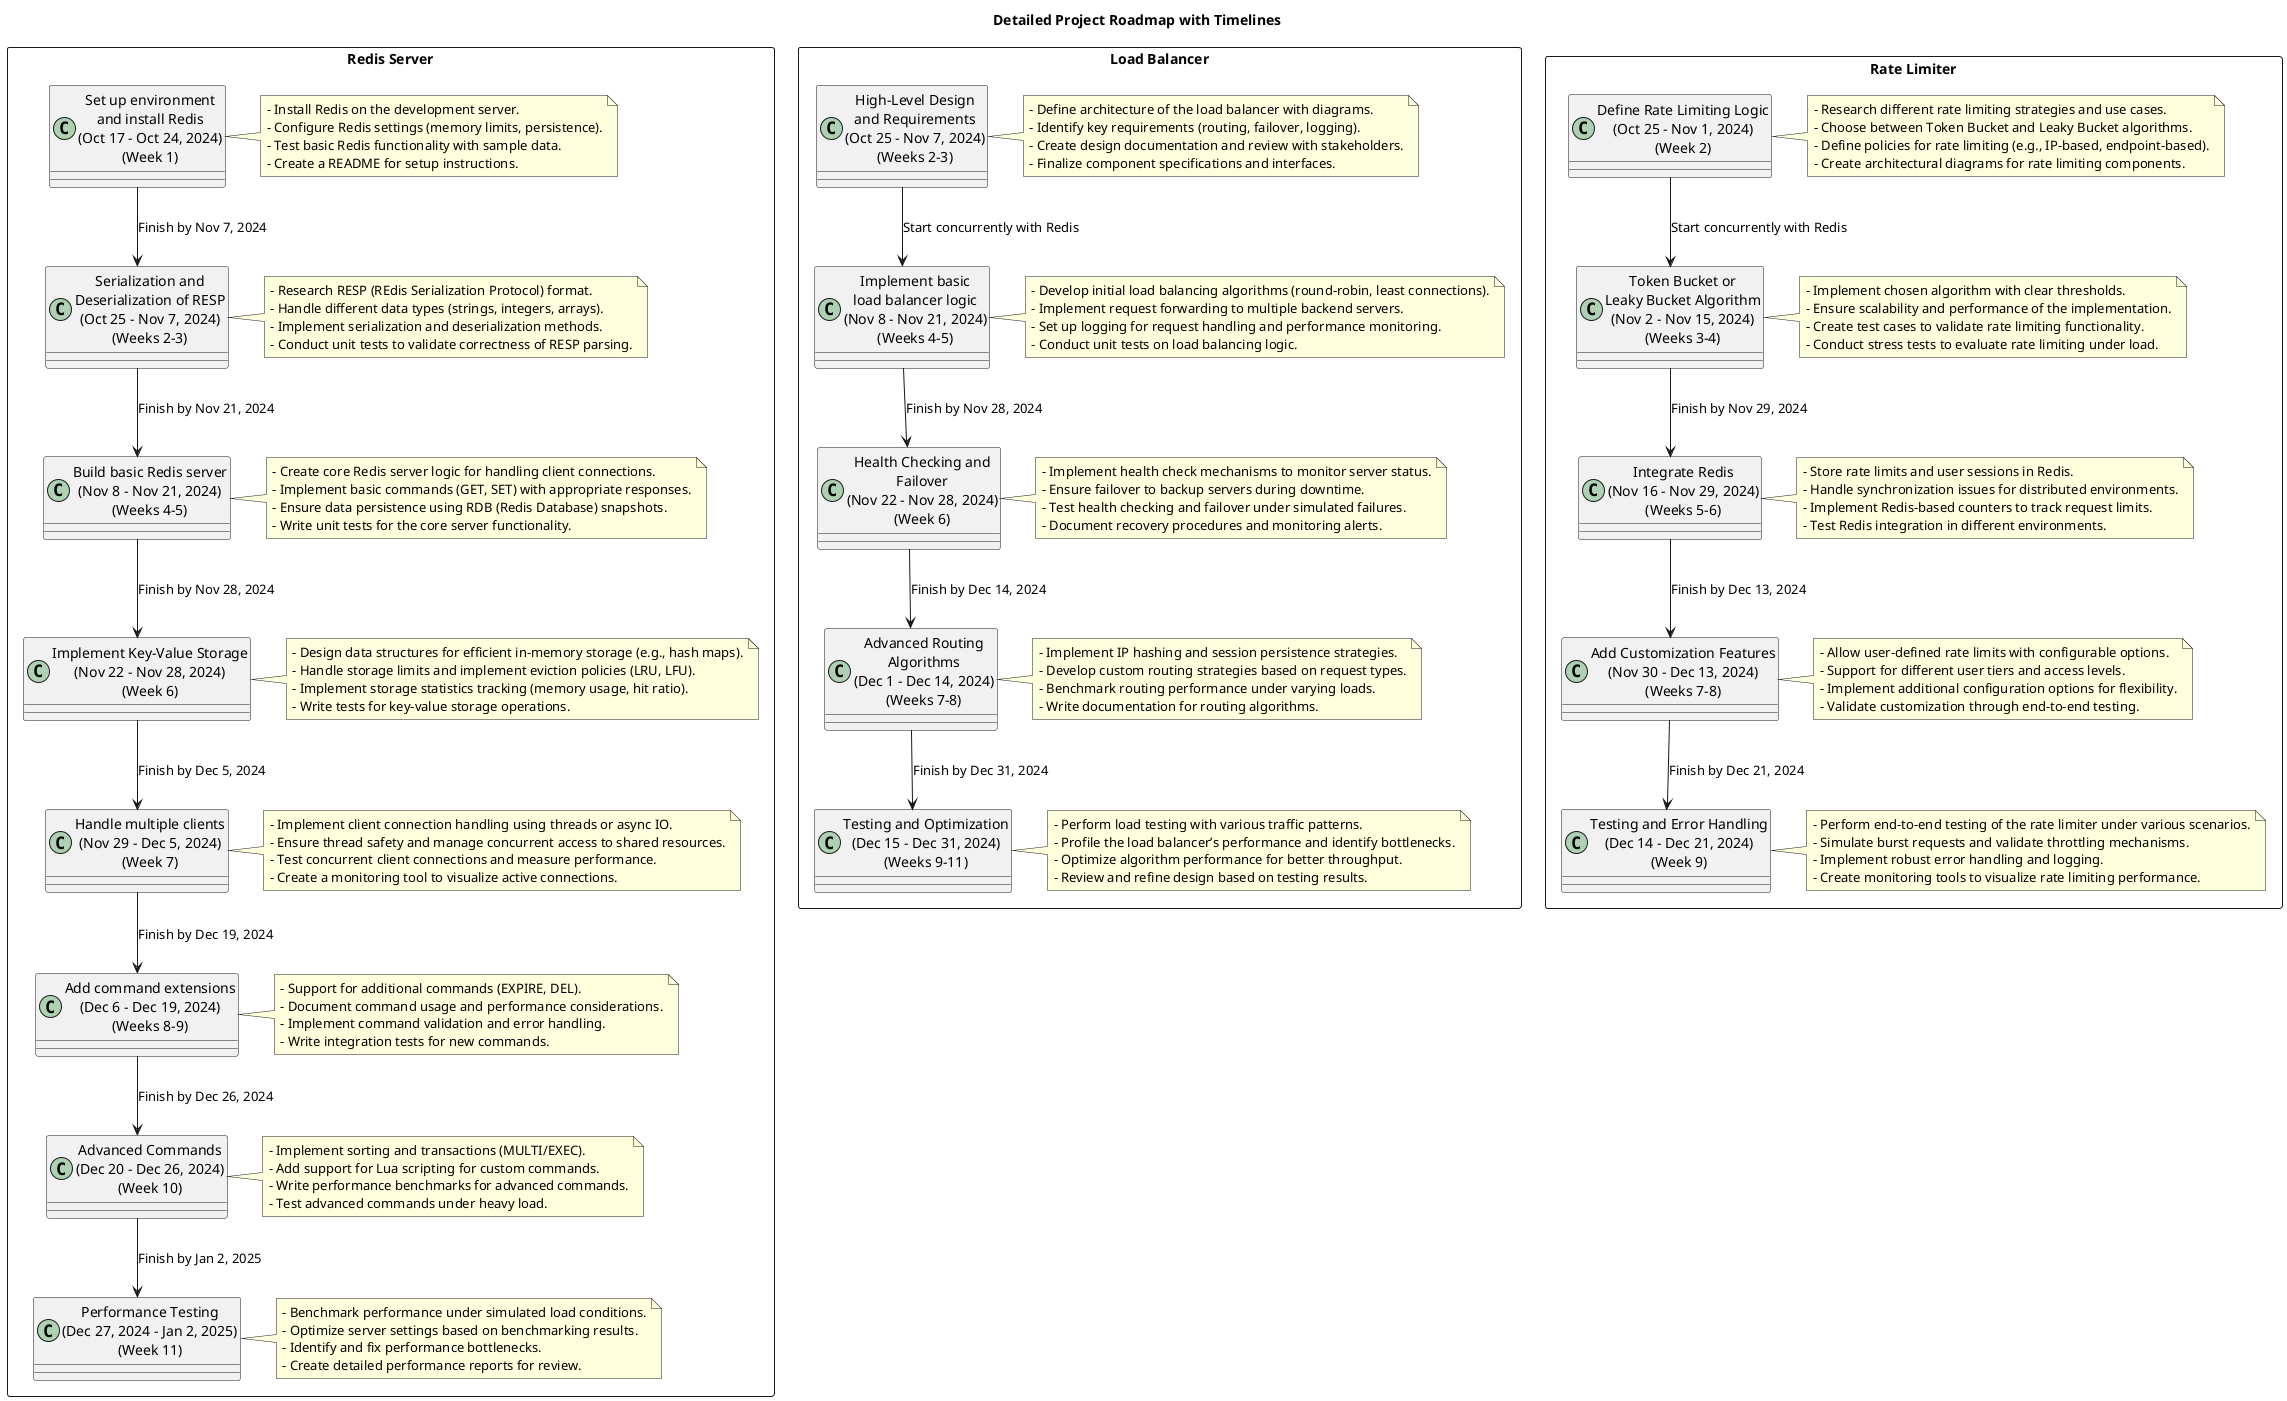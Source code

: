 @startuml Project_Roadmap_Detailed

title Detailed Project Roadmap with Timelines

!define RECTANGLE class

rectangle "Redis Server" as redis {
    RECTANGLE "Set up environment\nand install Redis\n(Oct 17 - Oct 24, 2024)\n(Week 1)" as redis1
    note right of redis1
      - Install Redis on the development server.
      - Configure Redis settings (memory limits, persistence).
      - Test basic Redis functionality with sample data.
      - Create a README for setup instructions.
    end note

    RECTANGLE "Serialization and\nDeserialization of RESP\n(Oct 25 - Nov 7, 2024)\n(Weeks 2-3)" as redis2
    note right of redis2
      - Research RESP (REdis Serialization Protocol) format.
      - Handle different data types (strings, integers, arrays).
      - Implement serialization and deserialization methods.
      - Conduct unit tests to validate correctness of RESP parsing.
    end note

    RECTANGLE "Build basic Redis server\n(Nov 8 - Nov 21, 2024)\n(Weeks 4-5)" as redis3
    note right of redis3
      - Create core Redis server logic for handling client connections.
      - Implement basic commands (GET, SET) with appropriate responses.
      - Ensure data persistence using RDB (Redis Database) snapshots.
      - Write unit tests for the core server functionality.
    end note

    RECTANGLE "Implement Key-Value Storage\n(Nov 22 - Nov 28, 2024)\n(Week 6)" as redis4
    note right of redis4
      - Design data structures for efficient in-memory storage (e.g., hash maps).
      - Handle storage limits and implement eviction policies (LRU, LFU).
      - Implement storage statistics tracking (memory usage, hit ratio).
      - Write tests for key-value storage operations.
    end note

    RECTANGLE "Handle multiple clients\n(Nov 29 - Dec 5, 2024)\n(Week 7)" as redis5
    note right of redis5
      - Implement client connection handling using threads or async IO.
      - Ensure thread safety and manage concurrent access to shared resources.
      - Test concurrent client connections and measure performance.
      - Create a monitoring tool to visualize active connections.
    end note

    RECTANGLE "Add command extensions\n(Dec 6 - Dec 19, 2024)\n(Weeks 8-9)" as redis6
    note right of redis6
      - Support for additional commands (EXPIRE, DEL).
      - Document command usage and performance considerations.
      - Implement command validation and error handling.
      - Write integration tests for new commands.
    end note

    RECTANGLE "Advanced Commands\n(Dec 20 - Dec 26, 2024)\n(Week 10)" as redis7
    note right of redis7
      - Implement sorting and transactions (MULTI/EXEC).
      - Add support for Lua scripting for custom commands.
      - Write performance benchmarks for advanced commands.
      - Test advanced commands under heavy load.
    end note

    RECTANGLE "Performance Testing\n(Dec 27, 2024 - Jan 2, 2025)\n(Week 11)" as redis8
    note right of redis8
      - Benchmark performance under simulated load conditions.
      - Optimize server settings based on benchmarking results.
      - Identify and fix performance bottlenecks.
      - Create detailed performance reports for review.
    end note
}

rectangle "Load Balancer" as load_balancer {
    RECTANGLE "High-Level Design\nand Requirements\n(Oct 25 - Nov 7, 2024)\n(Weeks 2-3)" as lb1
    note right of lb1
      - Define architecture of the load balancer with diagrams.
      - Identify key requirements (routing, failover, logging).
      - Create design documentation and review with stakeholders.
      - Finalize component specifications and interfaces.
    end note

    RECTANGLE "Implement basic\nload balancer logic\n(Nov 8 - Nov 21, 2024)\n(Weeks 4-5)" as lb2
    note right of lb2
      - Develop initial load balancing algorithms (round-robin, least connections).
      - Implement request forwarding to multiple backend servers.
      - Set up logging for request handling and performance monitoring.
      - Conduct unit tests on load balancing logic.
    end note

    RECTANGLE "Health Checking and\nFailover\n(Nov 22 - Nov 28, 2024)\n(Week 6)" as lb3
    note right of lb3
      - Implement health check mechanisms to monitor server status.
      - Ensure failover to backup servers during downtime.
      - Test health checking and failover under simulated failures.
      - Document recovery procedures and monitoring alerts.
    end note

    RECTANGLE "Advanced Routing\nAlgorithms\n(Dec 1 - Dec 14, 2024)\n(Weeks 7-8)" as lb4
    note right of lb4
      - Implement IP hashing and session persistence strategies.
      - Develop custom routing strategies based on request types.
      - Benchmark routing performance under varying loads.
      - Write documentation for routing algorithms.
    end note

    RECTANGLE "Testing and Optimization\n(Dec 15 - Dec 31, 2024)\n(Weeks 9-11)" as lb5
    note right of lb5
      - Perform load testing with various traffic patterns.
      - Profile the load balancer’s performance and identify bottlenecks.
      - Optimize algorithm performance for better throughput.
      - Review and refine design based on testing results.
    end note
}

rectangle "Rate Limiter" as rate_limiter {
    RECTANGLE "Define Rate Limiting Logic\n(Oct 25 - Nov 1, 2024)\n(Week 2)" as rl1
    note right of rl1
      - Research different rate limiting strategies and use cases.
      - Choose between Token Bucket and Leaky Bucket algorithms.
      - Define policies for rate limiting (e.g., IP-based, endpoint-based).
      - Create architectural diagrams for rate limiting components.
    end note

    RECTANGLE "Token Bucket or\nLeaky Bucket Algorithm\n(Nov 2 - Nov 15, 2024)\n(Weeks 3-4)" as rl2
    note right of rl2
      - Implement chosen algorithm with clear thresholds.
      - Ensure scalability and performance of the implementation.
      - Create test cases to validate rate limiting functionality.
      - Conduct stress tests to evaluate rate limiting under load.
    end note

    RECTANGLE "Integrate Redis\n(Nov 16 - Nov 29, 2024)\n(Weeks 5-6)" as rl3
    note right of rl3
      - Store rate limits and user sessions in Redis.
      - Handle synchronization issues for distributed environments.
      - Implement Redis-based counters to track request limits.
      - Test Redis integration in different environments.
    end note

    RECTANGLE "Add Customization Features\n(Nov 30 - Dec 13, 2024)\n(Weeks 7-8)" as rl4
    note right of rl4
      - Allow user-defined rate limits with configurable options.
      - Support for different user tiers and access levels.
      - Implement additional configuration options for flexibility.
      - Validate customization through end-to-end testing.
    end note

    RECTANGLE "Testing and Error Handling\n(Dec 14 - Dec 21, 2024)\n(Week 9)" as rl5
    note right of rl5
      - Perform end-to-end testing of the rate limiter under various scenarios.
      - Simulate burst requests and validate throttling mechanisms.
      - Implement robust error handling and logging.
      - Create monitoring tools to visualize rate limiting performance.
    end note
}

' Connecting milestones within each project
redis1 --> redis2 : "Finish by Nov 7, 2024"
redis2 --> redis3 : "Finish by Nov 21, 2024"
redis3 --> redis4 : "Finish by Nov 28, 2024"
redis4 --> redis5 : "Finish by Dec 5, 2024"
redis5 --> redis6 : "Finish by Dec 19, 2024"
redis6 --> redis7 : "Finish by Dec 26, 2024"
redis7 --> redis8 : "Finish by Jan 2, 2025"

lb1 --> lb2 : "Start concurrently with Redis"
lb2 --> lb3 : "Finish by Nov 28, 2024"
lb3 --> lb4 : "Finish by Dec 14, 2024"
lb4 --> lb5 : "Finish by Dec 31, 2024"

rl1 --> rl2 : "Start concurrently with Redis"
rl2 --> rl3 : "Finish by Nov 29, 2024"
rl3 --> rl4 : "Finish by Dec 13, 2024"
rl4 --> rl5 : "Finish by Dec 21, 2024"

@enduml